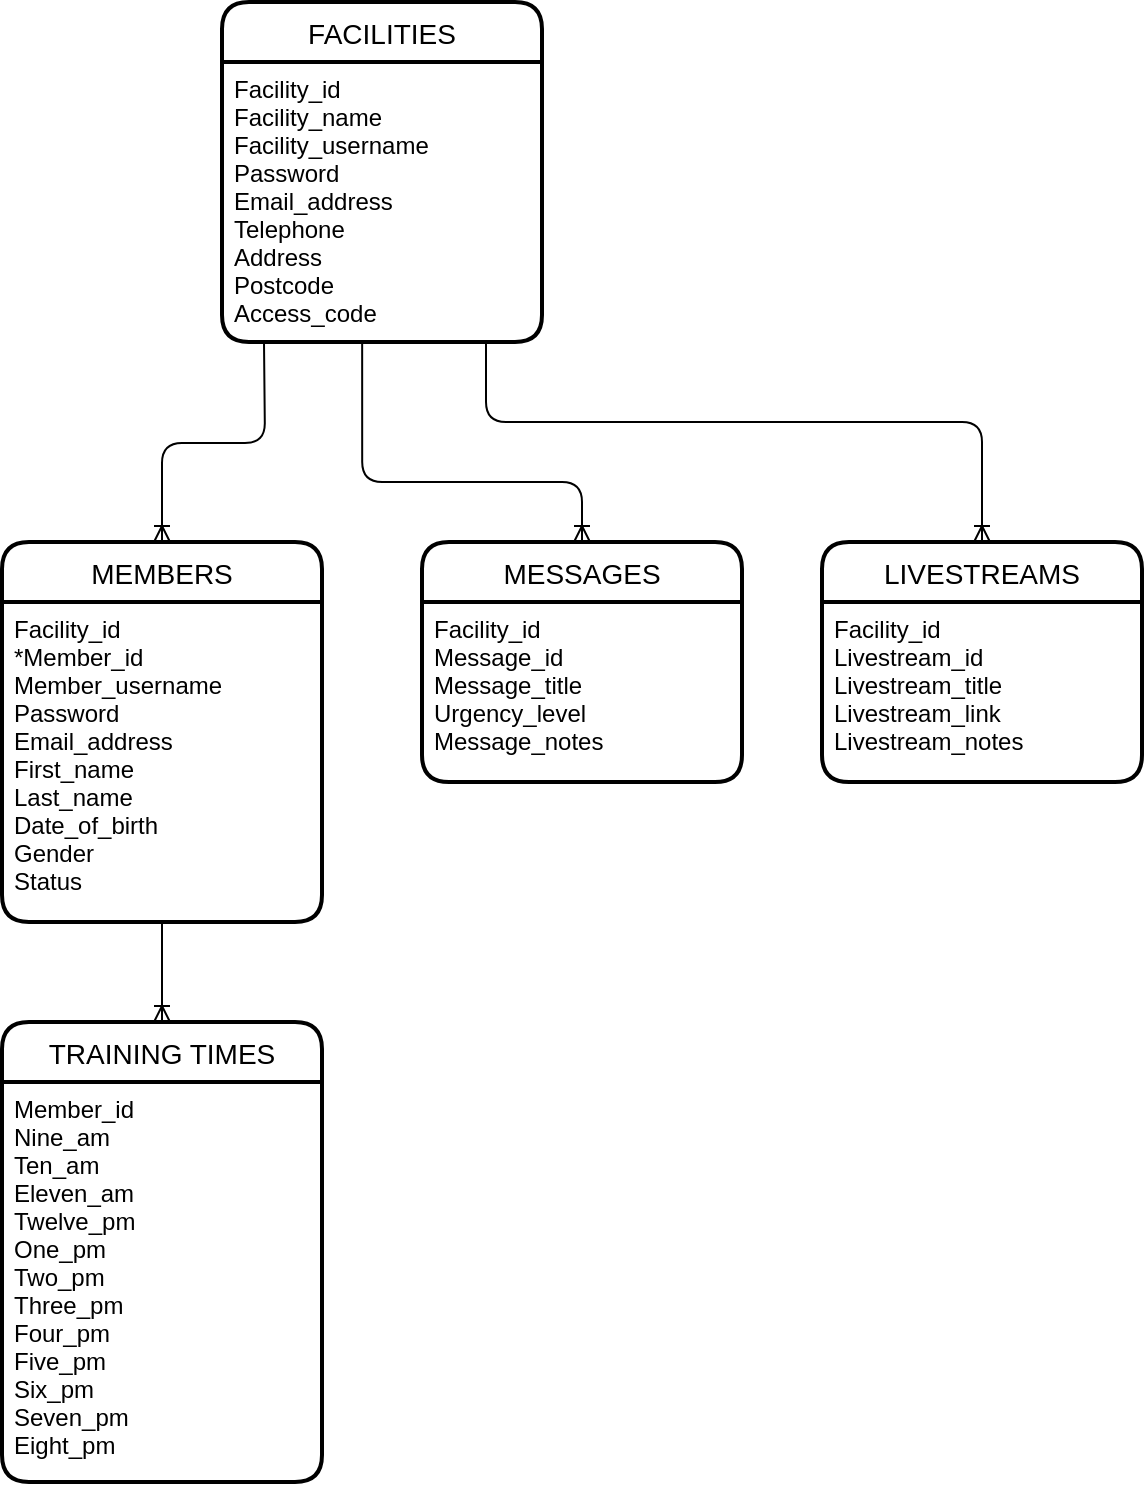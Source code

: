 <mxfile version="13.10.4" type="device"><diagram id="Y0gWHA1cPYPNBAEAlTau" name="Page-1"><mxGraphModel dx="1038" dy="580" grid="1" gridSize="10" guides="1" tooltips="1" connect="1" arrows="1" fold="1" page="1" pageScale="1" pageWidth="827" pageHeight="1169" math="0" shadow="0"><root><mxCell id="0"/><mxCell id="1" parent="0"/><mxCell id="z4GZ_ykAreNUTGjYIXk9-2" value="FACILITIES" style="swimlane;childLayout=stackLayout;horizontal=1;startSize=30;horizontalStack=0;rounded=1;fontSize=14;fontStyle=0;strokeWidth=2;resizeParent=0;resizeLast=1;shadow=0;dashed=0;align=center;" parent="1" vertex="1"><mxGeometry x="320" y="60" width="160" height="170" as="geometry"/></mxCell><mxCell id="z4GZ_ykAreNUTGjYIXk9-3" value="Facility_id&#10;Facility_name&#10;Facility_username&#10;Password&#10;Email_address&#10;Telephone&#10;Address&#10;Postcode&#10;Access_code&#10;" style="align=left;strokeColor=none;fillColor=none;spacingLeft=4;fontSize=12;verticalAlign=top;resizable=0;rotatable=0;part=1;" parent="z4GZ_ykAreNUTGjYIXk9-2" vertex="1"><mxGeometry y="30" width="160" height="140" as="geometry"/></mxCell><mxCell id="z4GZ_ykAreNUTGjYIXk9-7" value="MESSAGES" style="swimlane;childLayout=stackLayout;horizontal=1;startSize=30;horizontalStack=0;rounded=1;fontSize=14;fontStyle=0;strokeWidth=2;resizeParent=0;resizeLast=1;shadow=0;dashed=0;align=center;" parent="1" vertex="1"><mxGeometry x="420" y="330" width="160" height="120" as="geometry"/></mxCell><mxCell id="z4GZ_ykAreNUTGjYIXk9-8" value="Facility_id&#10;Message_id&#10;Message_title&#10;Urgency_level&#10;Message_notes&#10;" style="align=left;strokeColor=none;fillColor=none;spacingLeft=4;fontSize=12;verticalAlign=top;resizable=0;rotatable=0;part=1;" parent="z4GZ_ykAreNUTGjYIXk9-7" vertex="1"><mxGeometry y="30" width="160" height="90" as="geometry"/></mxCell><mxCell id="z4GZ_ykAreNUTGjYIXk9-9" value="LIVESTREAMS" style="swimlane;childLayout=stackLayout;horizontal=1;startSize=30;horizontalStack=0;rounded=1;fontSize=14;fontStyle=0;strokeWidth=2;resizeParent=0;resizeLast=1;shadow=0;dashed=0;align=center;" parent="1" vertex="1"><mxGeometry x="620" y="330" width="160" height="120" as="geometry"/></mxCell><mxCell id="z4GZ_ykAreNUTGjYIXk9-10" value="Facility_id&#10;Livestream_id&#10;Livestream_title&#10;Livestream_link&#10;Livestream_notes&#10;" style="align=left;strokeColor=none;fillColor=none;spacingLeft=4;fontSize=12;verticalAlign=top;resizable=0;rotatable=0;part=1;" parent="z4GZ_ykAreNUTGjYIXk9-9" vertex="1"><mxGeometry y="30" width="160" height="90" as="geometry"/></mxCell><mxCell id="z4GZ_ykAreNUTGjYIXk9-11" value="MEMBERS" style="swimlane;childLayout=stackLayout;horizontal=1;startSize=30;horizontalStack=0;rounded=1;fontSize=14;fontStyle=0;strokeWidth=2;resizeParent=0;resizeLast=1;shadow=0;dashed=0;align=center;" parent="1" vertex="1"><mxGeometry x="210" y="330" width="160" height="190" as="geometry"/></mxCell><mxCell id="z4GZ_ykAreNUTGjYIXk9-12" value="Facility_id&#10;*Member_id&#10;Member_username&#10;Password&#10;Email_address&#10;First_name&#10;Last_name&#10;Date_of_birth&#10;Gender&#10;Status&#10;" style="align=left;strokeColor=none;fillColor=none;spacingLeft=4;fontSize=12;verticalAlign=top;resizable=0;rotatable=0;part=1;" parent="z4GZ_ykAreNUTGjYIXk9-11" vertex="1"><mxGeometry y="30" width="160" height="160" as="geometry"/></mxCell><mxCell id="z4GZ_ykAreNUTGjYIXk9-16" value="TRAINING TIMES" style="swimlane;childLayout=stackLayout;horizontal=1;startSize=30;horizontalStack=0;rounded=1;fontSize=14;fontStyle=0;strokeWidth=2;resizeParent=0;resizeLast=1;shadow=0;dashed=0;align=center;" parent="1" vertex="1"><mxGeometry x="210" y="570" width="160" height="230" as="geometry"/></mxCell><mxCell id="z4GZ_ykAreNUTGjYIXk9-17" value="Member_id&#10;Nine_am&#10;Ten_am&#10;Eleven_am&#10;Twelve_pm&#10;One_pm&#10;Two_pm&#10;Three_pm&#10;Four_pm&#10;Five_pm&#10;Six_pm&#10;Seven_pm&#10;Eight_pm" style="align=left;strokeColor=none;fillColor=none;spacingLeft=4;fontSize=12;verticalAlign=top;resizable=0;rotatable=0;part=1;" parent="z4GZ_ykAreNUTGjYIXk9-16" vertex="1"><mxGeometry y="30" width="160" height="200" as="geometry"/></mxCell><mxCell id="z4GZ_ykAreNUTGjYIXk9-18" value="" style="edgeStyle=orthogonalEdgeStyle;fontSize=12;html=1;endArrow=ERoneToMany;entryX=0.5;entryY=0;entryDx=0;entryDy=0;" parent="1" target="z4GZ_ykAreNUTGjYIXk9-11" edge="1"><mxGeometry width="100" height="100" relative="1" as="geometry"><mxPoint x="341" y="230" as="sourcePoint"/><mxPoint x="240" y="240" as="targetPoint"/></mxGeometry></mxCell><mxCell id="z4GZ_ykAreNUTGjYIXk9-20" value="" style="edgeStyle=orthogonalEdgeStyle;fontSize=12;html=1;endArrow=ERoneToMany;entryX=0.5;entryY=0;entryDx=0;entryDy=0;exitX=0.438;exitY=0.996;exitDx=0;exitDy=0;exitPerimeter=0;" parent="1" source="z4GZ_ykAreNUTGjYIXk9-3" target="z4GZ_ykAreNUTGjYIXk9-7" edge="1"><mxGeometry width="100" height="100" relative="1" as="geometry"><mxPoint x="390" y="240" as="sourcePoint"/><mxPoint x="560" y="270" as="targetPoint"/><Array as="points"><mxPoint x="390" y="300"/><mxPoint x="500" y="300"/></Array></mxGeometry></mxCell><mxCell id="z4GZ_ykAreNUTGjYIXk9-21" value="" style="edgeStyle=orthogonalEdgeStyle;fontSize=12;html=1;endArrow=ERoneToMany;entryX=0.5;entryY=0;entryDx=0;entryDy=0;" parent="1" target="z4GZ_ykAreNUTGjYIXk9-9" edge="1"><mxGeometry width="100" height="100" relative="1" as="geometry"><mxPoint x="452" y="230" as="sourcePoint"/><mxPoint x="710" y="220" as="targetPoint"/><Array as="points"><mxPoint x="452" y="270"/><mxPoint x="700" y="270"/></Array></mxGeometry></mxCell><mxCell id="z4GZ_ykAreNUTGjYIXk9-27" value="" style="edgeStyle=elbowEdgeStyle;fontSize=12;html=1;endArrow=ERoneToMany;exitX=0.5;exitY=1;exitDx=0;exitDy=0;entryX=0.5;entryY=0;entryDx=0;entryDy=0;elbow=vertical;" parent="1" source="z4GZ_ykAreNUTGjYIXk9-12" target="z4GZ_ykAreNUTGjYIXk9-16" edge="1"><mxGeometry width="100" height="100" relative="1" as="geometry"><mxPoint x="360" y="530" as="sourcePoint"/><mxPoint x="650" y="740" as="targetPoint"/></mxGeometry></mxCell></root></mxGraphModel></diagram></mxfile>